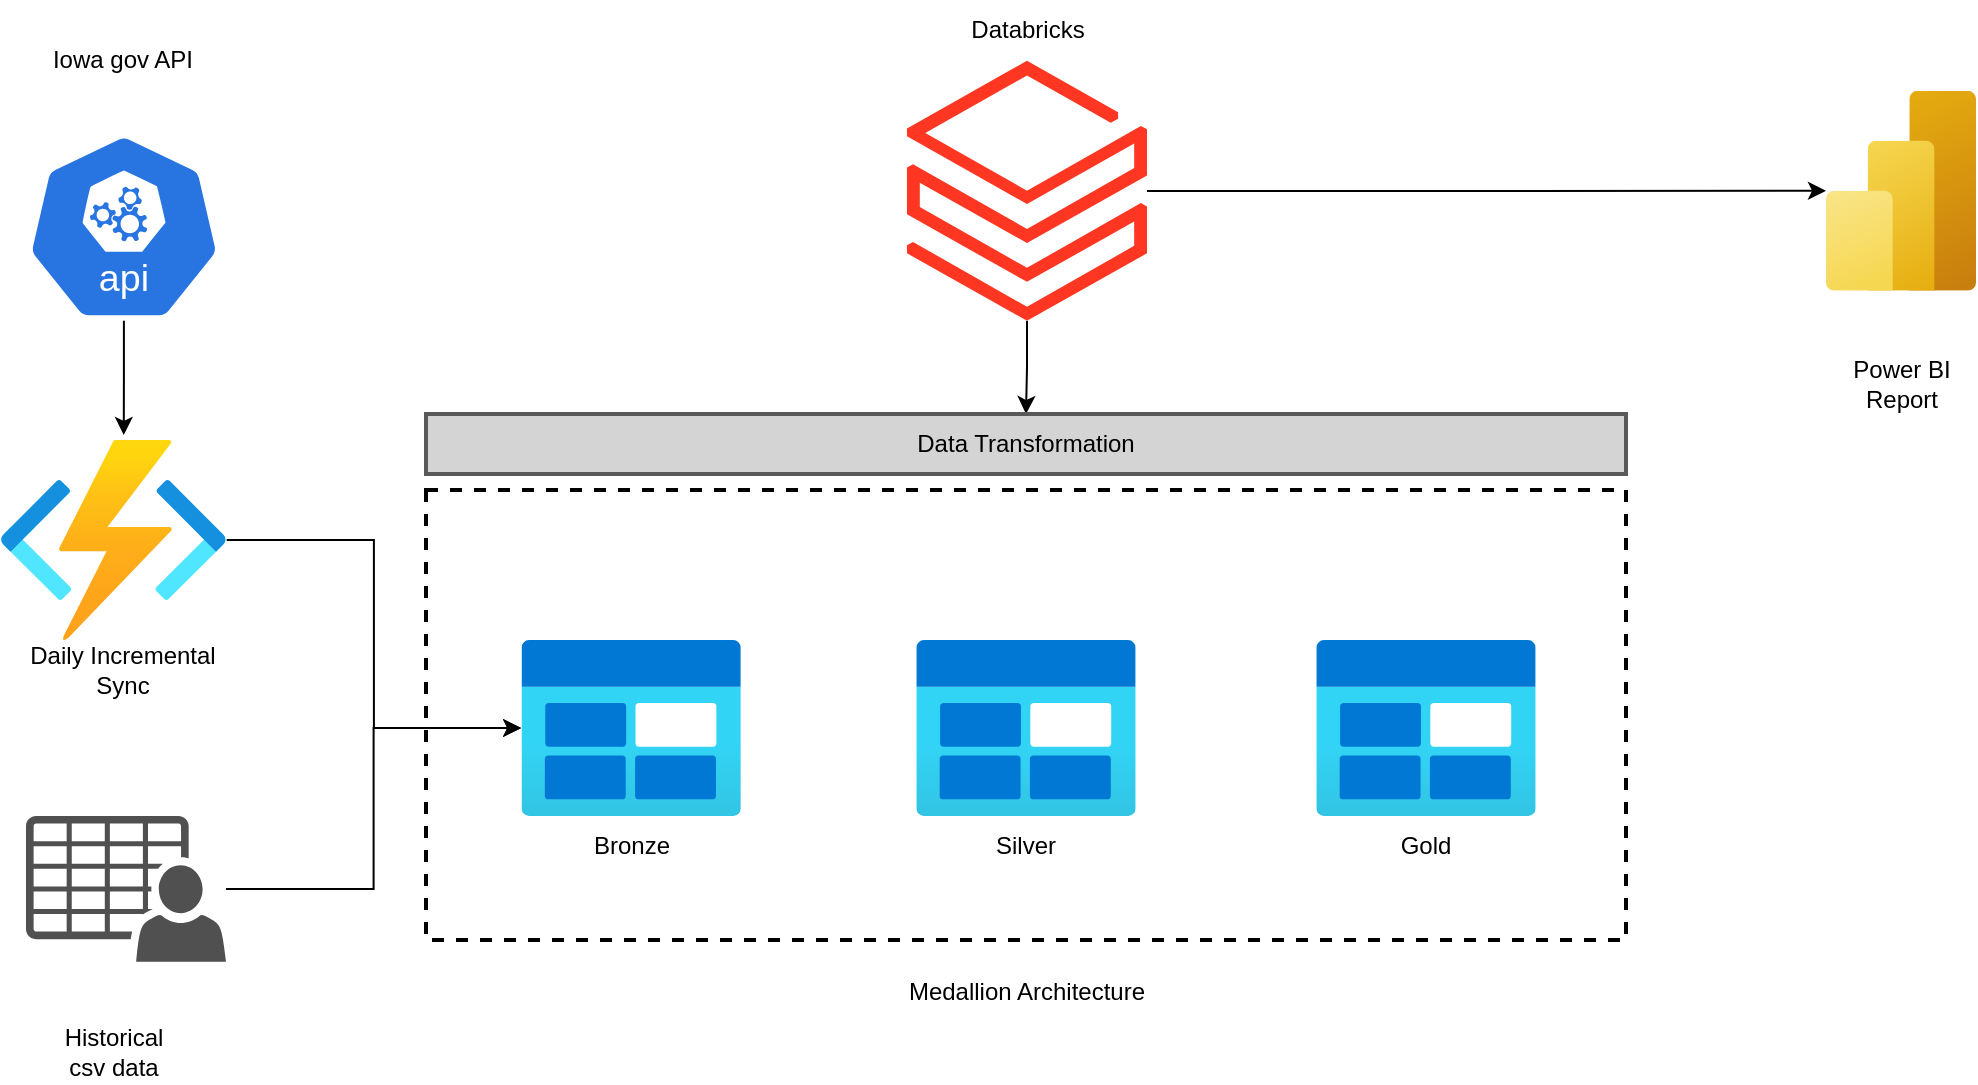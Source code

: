 <mxfile version="24.5.5" type="device">
  <diagram id="3m60n-SUHwOR5A-byKnQ" name="Page-1">
    <mxGraphModel dx="1327" dy="884" grid="1" gridSize="75" guides="1" tooltips="1" connect="1" arrows="1" fold="1" page="1" pageScale="1" pageWidth="400" pageHeight="800" background="none" math="0" shadow="0">
      <root>
        <mxCell id="0" />
        <mxCell id="1" parent="0" />
        <mxCell id="A1_--69HlLF86H3ZBMmW-19" value="" style="rounded=0;whiteSpace=wrap;html=1;fillColor=none;strokeWidth=2;dashed=1;" vertex="1" parent="1">
          <mxGeometry x="300" y="375" width="600" height="225" as="geometry" />
        </mxCell>
        <mxCell id="A1_--69HlLF86H3ZBMmW-12" style="edgeStyle=orthogonalEdgeStyle;rounded=0;orthogonalLoop=1;jettySize=auto;html=1;" edge="1" parent="1" source="A1_--69HlLF86H3ZBMmW-3" target="A1_--69HlLF86H3ZBMmW-4">
          <mxGeometry relative="1" as="geometry" />
        </mxCell>
        <mxCell id="A1_--69HlLF86H3ZBMmW-28" style="edgeStyle=orthogonalEdgeStyle;rounded=0;orthogonalLoop=1;jettySize=auto;html=1;entryX=0.5;entryY=0;entryDx=0;entryDy=0;" edge="1" parent="1" source="A1_--69HlLF86H3ZBMmW-3" target="A1_--69HlLF86H3ZBMmW-27">
          <mxGeometry relative="1" as="geometry" />
        </mxCell>
        <mxCell id="A1_--69HlLF86H3ZBMmW-3" value="" style="image;aspect=fixed;html=1;points=[];align=center;fontSize=12;image=img/lib/azure2/analytics/Azure_Databricks.svg;" vertex="1" parent="1">
          <mxGeometry x="540.5" y="160.36" width="120" height="130.06" as="geometry" />
        </mxCell>
        <mxCell id="A1_--69HlLF86H3ZBMmW-4" value="" style="image;aspect=fixed;html=1;points=[];align=center;fontSize=12;image=img/lib/azure2/analytics/Power_BI_Embedded.svg;" vertex="1" parent="1">
          <mxGeometry x="1000" y="175.39" width="75" height="100" as="geometry" />
        </mxCell>
        <mxCell id="A1_--69HlLF86H3ZBMmW-5" value="" style="image;aspect=fixed;html=1;points=[];align=center;fontSize=12;image=img/lib/azure2/general/Blob_Block.svg;" vertex="1" parent="1">
          <mxGeometry x="545" y="450" width="110" height="88" as="geometry" />
        </mxCell>
        <mxCell id="A1_--69HlLF86H3ZBMmW-23" style="edgeStyle=orthogonalEdgeStyle;rounded=0;orthogonalLoop=1;jettySize=auto;html=1;" edge="1" parent="1" source="A1_--69HlLF86H3ZBMmW-6" target="A1_--69HlLF86H3ZBMmW-17">
          <mxGeometry relative="1" as="geometry" />
        </mxCell>
        <mxCell id="A1_--69HlLF86H3ZBMmW-6" value="" style="image;aspect=fixed;html=1;points=[];align=center;fontSize=12;image=img/lib/azure2/compute/Function_Apps.svg;" vertex="1" parent="1">
          <mxGeometry x="87" y="350" width="113.33" height="100" as="geometry" />
        </mxCell>
        <mxCell id="A1_--69HlLF86H3ZBMmW-8" value="" style="aspect=fixed;sketch=0;html=1;dashed=0;whitespace=wrap;verticalLabelPosition=bottom;verticalAlign=top;fillColor=#2875E2;strokeColor=#ffffff;points=[[0.005,0.63,0],[0.1,0.2,0],[0.9,0.2,0],[0.5,0,0],[0.995,0.63,0],[0.72,0.99,0],[0.5,1,0],[0.28,0.99,0]];shape=mxgraph.kubernetes.icon2;kubernetesLabel=1;prIcon=api" vertex="1" parent="1">
          <mxGeometry x="100.0" y="196.42" width="97.92" height="94" as="geometry" />
        </mxCell>
        <mxCell id="A1_--69HlLF86H3ZBMmW-9" style="edgeStyle=orthogonalEdgeStyle;rounded=0;orthogonalLoop=1;jettySize=auto;html=1;entryX=0.546;entryY=-0.025;entryDx=0;entryDy=0;entryPerimeter=0;" edge="1" parent="1" source="A1_--69HlLF86H3ZBMmW-8" target="A1_--69HlLF86H3ZBMmW-6">
          <mxGeometry relative="1" as="geometry" />
        </mxCell>
        <mxCell id="A1_--69HlLF86H3ZBMmW-24" style="edgeStyle=orthogonalEdgeStyle;rounded=0;orthogonalLoop=1;jettySize=auto;html=1;" edge="1" parent="1" source="A1_--69HlLF86H3ZBMmW-15" target="A1_--69HlLF86H3ZBMmW-17">
          <mxGeometry relative="1" as="geometry" />
        </mxCell>
        <mxCell id="A1_--69HlLF86H3ZBMmW-15" value="" style="sketch=0;pointerEvents=1;shadow=0;dashed=0;html=1;strokeColor=none;fillColor=#505050;labelPosition=center;verticalLabelPosition=bottom;verticalAlign=top;outlineConnect=0;align=center;shape=mxgraph.office.users.csv_file;aspect=fixed;" vertex="1" parent="1">
          <mxGeometry x="100" y="538" width="100" height="72.89" as="geometry" />
        </mxCell>
        <mxCell id="A1_--69HlLF86H3ZBMmW-17" value="" style="image;aspect=fixed;html=1;points=[];align=center;fontSize=12;image=img/lib/azure2/general/Blob_Block.svg;" vertex="1" parent="1">
          <mxGeometry x="347.59" y="450" width="110" height="88" as="geometry" />
        </mxCell>
        <mxCell id="A1_--69HlLF86H3ZBMmW-18" value="" style="image;aspect=fixed;html=1;points=[];align=center;fontSize=12;image=img/lib/azure2/general/Blob_Block.svg;" vertex="1" parent="1">
          <mxGeometry x="745" y="450" width="110" height="88" as="geometry" />
        </mxCell>
        <mxCell id="A1_--69HlLF86H3ZBMmW-20" value="Bronze" style="text;html=1;align=center;verticalAlign=middle;whiteSpace=wrap;rounded=0;" vertex="1" parent="1">
          <mxGeometry x="372.59" y="538" width="60" height="30" as="geometry" />
        </mxCell>
        <mxCell id="A1_--69HlLF86H3ZBMmW-21" value="Silver" style="text;html=1;align=center;verticalAlign=middle;whiteSpace=wrap;rounded=0;" vertex="1" parent="1">
          <mxGeometry x="569.7" y="538" width="60" height="30" as="geometry" />
        </mxCell>
        <mxCell id="A1_--69HlLF86H3ZBMmW-22" value="Gold" style="text;html=1;align=center;verticalAlign=middle;whiteSpace=wrap;rounded=0;" vertex="1" parent="1">
          <mxGeometry x="770" y="538" width="60" height="30" as="geometry" />
        </mxCell>
        <mxCell id="A1_--69HlLF86H3ZBMmW-25" value="Medallion A&lt;span style=&quot;background-color: initial;&quot;&gt;rchitecture&lt;/span&gt;" style="text;html=1;align=center;verticalAlign=middle;whiteSpace=wrap;rounded=0;" vertex="1" parent="1">
          <mxGeometry x="523" y="610.89" width="155" height="30" as="geometry" />
        </mxCell>
        <mxCell id="A1_--69HlLF86H3ZBMmW-27" value="Data Transformation" style="text;html=1;align=center;verticalAlign=middle;whiteSpace=wrap;rounded=0;strokeColor=#595959;strokeWidth=2;fillColor=#D4D4D4;gradientColor=none;" vertex="1" parent="1">
          <mxGeometry x="300" y="337" width="600" height="30" as="geometry" />
        </mxCell>
        <mxCell id="A1_--69HlLF86H3ZBMmW-29" value="Power BI Report" style="text;html=1;align=center;verticalAlign=middle;whiteSpace=wrap;rounded=0;" vertex="1" parent="1">
          <mxGeometry x="1007.5" y="307" width="60" height="30" as="geometry" />
        </mxCell>
        <mxCell id="A1_--69HlLF86H3ZBMmW-30" value="Databricks" style="text;html=1;align=center;verticalAlign=middle;whiteSpace=wrap;rounded=0;" vertex="1" parent="1">
          <mxGeometry x="570.5" y="130.36" width="60" height="30" as="geometry" />
        </mxCell>
        <mxCell id="A1_--69HlLF86H3ZBMmW-31" value="Iowa gov API" style="text;html=1;align=center;verticalAlign=middle;whiteSpace=wrap;rounded=0;" vertex="1" parent="1">
          <mxGeometry x="93.3" y="145.39" width="111.33" height="30" as="geometry" />
        </mxCell>
        <mxCell id="A1_--69HlLF86H3ZBMmW-32" value="Historical csv data" style="text;html=1;align=center;verticalAlign=middle;whiteSpace=wrap;rounded=0;" vertex="1" parent="1">
          <mxGeometry x="113.67" y="640.89" width="60" height="30" as="geometry" />
        </mxCell>
        <mxCell id="A1_--69HlLF86H3ZBMmW-33" value="Daily Incremental Sync" style="text;html=1;align=center;verticalAlign=middle;whiteSpace=wrap;rounded=0;" vertex="1" parent="1">
          <mxGeometry x="93.3" y="450" width="111.33" height="30" as="geometry" />
        </mxCell>
      </root>
    </mxGraphModel>
  </diagram>
</mxfile>
